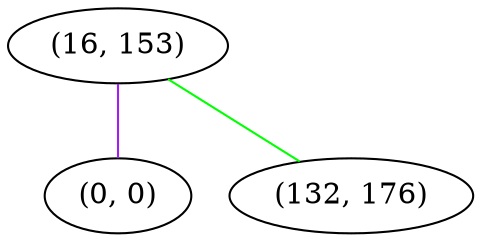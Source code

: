 graph "" {
"(16, 153)";
"(0, 0)";
"(132, 176)";
"(16, 153)" -- "(0, 0)"  [color=purple, key=0, weight=4];
"(16, 153)" -- "(132, 176)"  [color=green, key=0, weight=2];
}
